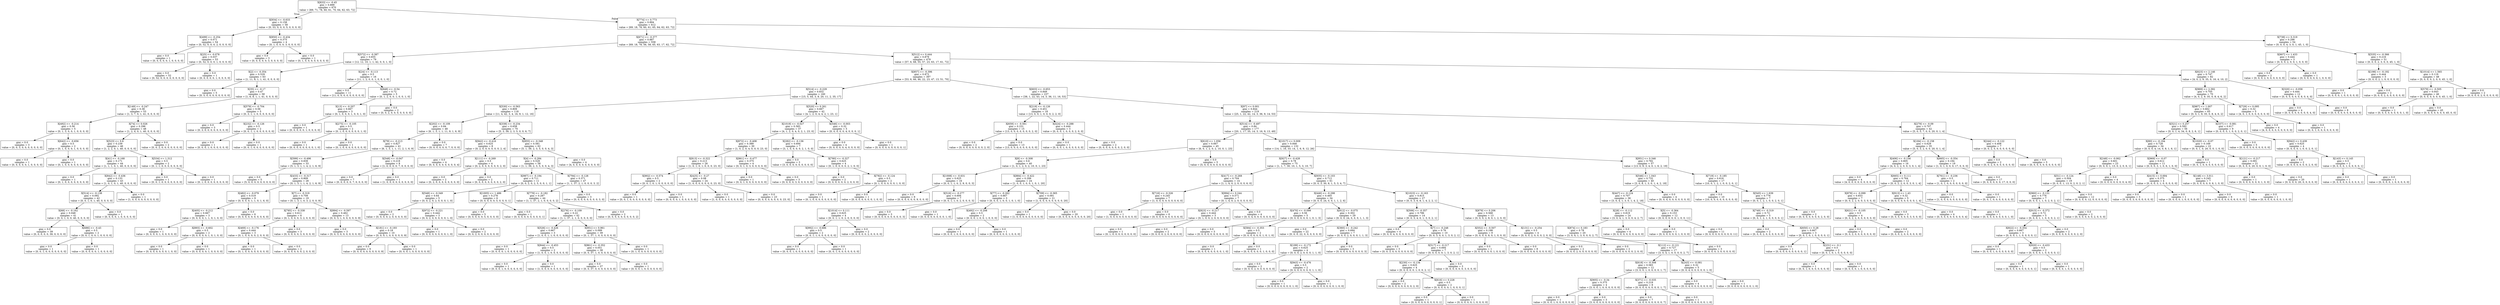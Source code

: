 digraph Tree {
node [shape=box] ;
0 [label="X[833] <= -0.45\ngini = 0.899\nsamples = 670\nvalue = [69, 71, 78, 60, 61, 70, 64, 62, 63, 72]"] ;
1 [label="X[934] <= -0.633\ngini = 0.158\nsamples = 58\nvalue = [0, 53, 0, 0, 0, 5, 0, 0, 0, 0]"] ;
0 -> 1 [labeldistance=2.5, labelangle=45, headlabel="True"] ;
2 [label="X[499] <= -0.254\ngini = 0.071\nsamples = 54\nvalue = [0, 52, 0, 0, 0, 2, 0, 0, 0, 0]"] ;
1 -> 2 ;
3 [label="gini = 0.0\nsamples = 1\nvalue = [0, 0, 0, 0, 0, 1, 0, 0, 0, 0]"] ;
2 -> 3 ;
4 [label="X[25] <= -0.078\ngini = 0.037\nsamples = 53\nvalue = [0, 52, 0, 0, 0, 1, 0, 0, 0, 0]"] ;
2 -> 4 ;
5 [label="gini = 0.0\nsamples = 52\nvalue = [0, 52, 0, 0, 0, 0, 0, 0, 0, 0]"] ;
4 -> 5 ;
6 [label="gini = 0.0\nsamples = 1\nvalue = [0, 0, 0, 0, 0, 1, 0, 0, 0, 0]"] ;
4 -> 6 ;
7 [label="X[850] <= -0.434\ngini = 0.375\nsamples = 4\nvalue = [0, 1, 0, 0, 0, 3, 0, 0, 0, 0]"] ;
1 -> 7 ;
8 [label="gini = 0.0\nsamples = 3\nvalue = [0, 0, 0, 0, 0, 3, 0, 0, 0, 0]"] ;
7 -> 8 ;
9 [label="gini = 0.0\nsamples = 1\nvalue = [0, 1, 0, 0, 0, 0, 0, 0, 0, 0]"] ;
7 -> 9 ;
10 [label="X[774] <= 0.773\ngini = 0.894\nsamples = 612\nvalue = [69, 18, 78, 60, 61, 65, 64, 62, 63, 72]"] ;
0 -> 10 [labeldistance=2.5, labelangle=-45, headlabel="False"] ;
11 [label="X[671] <= -0.377\ngini = 0.887\nsamples = 558\nvalue = [69, 18, 78, 56, 58, 65, 63, 17, 62, 72]"] ;
10 -> 11 ;
12 [label="X[572] <= -0.387\ngini = 0.655\nsamples = 79\nvalue = [12, 12, 10, 1, 1, 42, 0, 0, 1, 0]"] ;
11 -> 12 ;
13 [label="X[2] <= -0.354\ngini = 0.529\nsamples = 63\nvalue = [1, 11, 8, 1, 1, 41, 0, 0, 0, 0]"] ;
12 -> 13 ;
14 [label="gini = 0.0\nsamples = 5\nvalue = [0, 5, 0, 0, 0, 0, 0, 0, 0, 0]"] ;
13 -> 14 ;
15 [label="X[35] <= -0.17\ngini = 0.47\nsamples = 58\nvalue = [1, 6, 8, 1, 1, 41, 0, 0, 0, 0]"] ;
13 -> 15 ;
16 [label="X[149] <= -0.247\ngini = 0.38\nsamples = 53\nvalue = [1, 3, 7, 0, 1, 41, 0, 0, 0, 0]"] ;
15 -> 16 ;
17 [label="X[492] <= -0.214\ngini = 0.56\nsamples = 5\nvalue = [0, 1, 3, 0, 0, 1, 0, 0, 0, 0]"] ;
16 -> 17 ;
18 [label="gini = 0.0\nsamples = 3\nvalue = [0, 0, 3, 0, 0, 0, 0, 0, 0, 0]"] ;
17 -> 18 ;
19 [label="X[642] <= -0.656\ngini = 0.5\nsamples = 2\nvalue = [0, 1, 0, 0, 0, 1, 0, 0, 0, 0]"] ;
17 -> 19 ;
20 [label="gini = 0.0\nsamples = 1\nvalue = [0, 0, 0, 0, 0, 1, 0, 0, 0, 0]"] ;
19 -> 20 ;
21 [label="gini = 0.0\nsamples = 1\nvalue = [0, 1, 0, 0, 0, 0, 0, 0, 0, 0]"] ;
19 -> 21 ;
22 [label="X[74] <= 0.026\ngini = 0.296\nsamples = 48\nvalue = [1, 2, 4, 0, 1, 40, 0, 0, 0, 0]"] ;
16 -> 22 ;
23 [label="X[523] <= 0.8\ngini = 0.239\nsamples = 46\nvalue = [1, 2, 2, 0, 1, 40, 0, 0, 0, 0]"] ;
22 -> 23 ;
24 [label="X[41] <= -0.168\ngini = 0.171\nsamples = 44\nvalue = [1, 1, 1, 0, 1, 40, 0, 0, 0, 0]"] ;
23 -> 24 ;
25 [label="gini = 0.0\nsamples = 1\nvalue = [0, 1, 0, 0, 0, 0, 0, 0, 0, 0]"] ;
24 -> 25 ;
26 [label="X[842] <= -0.436\ngini = 0.133\nsamples = 43\nvalue = [1, 0, 1, 0, 1, 40, 0, 0, 0, 0]"] ;
24 -> 26 ;
27 [label="X[514] <= -0.138\ngini = 0.092\nsamples = 42\nvalue = [0, 0, 1, 0, 1, 40, 0, 0, 0, 0]"] ;
26 -> 27 ;
28 [label="X[68] <= -0.162\ngini = 0.048\nsamples = 41\nvalue = [0, 0, 1, 0, 0, 40, 0, 0, 0, 0]"] ;
27 -> 28 ;
29 [label="gini = 0.0\nsamples = 39\nvalue = [0, 0, 0, 0, 0, 39, 0, 0, 0, 0]"] ;
28 -> 29 ;
30 [label="X[686] <= -0.43\ngini = 0.5\nsamples = 2\nvalue = [0, 0, 1, 0, 0, 1, 0, 0, 0, 0]"] ;
28 -> 30 ;
31 [label="gini = 0.0\nsamples = 1\nvalue = [0, 0, 1, 0, 0, 0, 0, 0, 0, 0]"] ;
30 -> 31 ;
32 [label="gini = 0.0\nsamples = 1\nvalue = [0, 0, 0, 0, 0, 1, 0, 0, 0, 0]"] ;
30 -> 32 ;
33 [label="gini = 0.0\nsamples = 1\nvalue = [0, 0, 0, 0, 1, 0, 0, 0, 0, 0]"] ;
27 -> 33 ;
34 [label="gini = 0.0\nsamples = 1\nvalue = [1, 0, 0, 0, 0, 0, 0, 0, 0, 0]"] ;
26 -> 34 ;
35 [label="X[534] <= 1.312\ngini = 0.5\nsamples = 2\nvalue = [0, 1, 1, 0, 0, 0, 0, 0, 0, 0]"] ;
23 -> 35 ;
36 [label="gini = 0.0\nsamples = 1\nvalue = [0, 0, 1, 0, 0, 0, 0, 0, 0, 0]"] ;
35 -> 36 ;
37 [label="gini = 0.0\nsamples = 1\nvalue = [0, 1, 0, 0, 0, 0, 0, 0, 0, 0]"] ;
35 -> 37 ;
38 [label="gini = 0.0\nsamples = 2\nvalue = [0, 0, 2, 0, 0, 0, 0, 0, 0, 0]"] ;
22 -> 38 ;
39 [label="X[579] <= -0.704\ngini = 0.56\nsamples = 5\nvalue = [0, 3, 1, 1, 0, 0, 0, 0, 0, 0]"] ;
15 -> 39 ;
40 [label="gini = 0.0\nsamples = 3\nvalue = [0, 3, 0, 0, 0, 0, 0, 0, 0, 0]"] ;
39 -> 40 ;
41 [label="X[232] <= -0.126\ngini = 0.5\nsamples = 2\nvalue = [0, 0, 1, 1, 0, 0, 0, 0, 0, 0]"] ;
39 -> 41 ;
42 [label="gini = 0.0\nsamples = 1\nvalue = [0, 0, 0, 1, 0, 0, 0, 0, 0, 0]"] ;
41 -> 42 ;
43 [label="gini = 0.0\nsamples = 1\nvalue = [0, 0, 1, 0, 0, 0, 0, 0, 0, 0]"] ;
41 -> 43 ;
44 [label="X[24] <= -0.113\ngini = 0.5\nsamples = 16\nvalue = [11, 1, 2, 0, 0, 1, 0, 0, 1, 0]"] ;
12 -> 44 ;
45 [label="gini = 0.0\nsamples = 11\nvalue = [11, 0, 0, 0, 0, 0, 0, 0, 0, 0]"] ;
44 -> 45 ;
46 [label="X[848] <= -0.54\ngini = 0.72\nsamples = 5\nvalue = [0, 1, 2, 0, 0, 1, 0, 0, 1, 0]"] ;
44 -> 46 ;
47 [label="X[13] <= -0.207\ngini = 0.667\nsamples = 3\nvalue = [0, 1, 0, 0, 0, 1, 0, 0, 1, 0]"] ;
46 -> 47 ;
48 [label="gini = 0.0\nsamples = 1\nvalue = [0, 0, 0, 0, 0, 1, 0, 0, 0, 0]"] ;
47 -> 48 ;
49 [label="X[275] <= -0.105\ngini = 0.5\nsamples = 2\nvalue = [0, 1, 0, 0, 0, 0, 0, 0, 1, 0]"] ;
47 -> 49 ;
50 [label="gini = 0.0\nsamples = 1\nvalue = [0, 0, 0, 0, 0, 0, 0, 0, 1, 0]"] ;
49 -> 50 ;
51 [label="gini = 0.0\nsamples = 1\nvalue = [0, 1, 0, 0, 0, 0, 0, 0, 0, 0]"] ;
49 -> 51 ;
52 [label="gini = 0.0\nsamples = 2\nvalue = [0, 0, 2, 0, 0, 0, 0, 0, 0, 0]"] ;
46 -> 52 ;
53 [label="X[512] <= 0.444\ngini = 0.879\nsamples = 479\nvalue = [57, 6, 68, 55, 57, 23, 63, 17, 61, 72]"] ;
11 -> 53 ;
54 [label="X[857] <= -0.396\ngini = 0.872\nsamples = 397\nvalue = [53, 6, 66, 46, 22, 23, 47, 13, 51, 70]"] ;
53 -> 54 ;
55 [label="X[514] <= -0.229\ngini = 0.832\nsamples = 160\nvalue = [15, 5, 44, 3, 8, 20, 11, 2, 35, 17]"] ;
54 -> 55 ;
56 [label="X[530] <= -0.563\ngini = 0.809\nsamples = 118\nvalue = [11, 4, 42, 3, 4, 16, 9, 1, 12, 16]"] ;
55 -> 56 ;
57 [label="X[202] <= -0.109\ngini = 0.84\nsamples = 48\nvalue = [6, 1, 3, 1, 1, 11, 9, 1, 6, 9]"] ;
56 -> 57 ;
58 [label="X[79] <= -0.213\ngini = 0.827\nsamples = 41\nvalue = [6, 1, 3, 1, 1, 11, 2, 1, 6, 9]"] ;
57 -> 58 ;
59 [label="X[599] <= -0.496\ngini = 0.839\nsamples = 33\nvalue = [5, 1, 3, 1, 1, 4, 2, 1, 6, 9]"] ;
58 -> 59 ;
60 [label="gini = 0.0\nsamples = 5\nvalue = [5, 0, 0, 0, 0, 0, 0, 0, 0, 0]"] ;
59 -> 60 ;
61 [label="X[433] <= -0.317\ngini = 0.809\nsamples = 28\nvalue = [0, 1, 3, 1, 1, 4, 2, 1, 6, 9]"] ;
59 -> 61 ;
62 [label="X[482] <= -0.079\ngini = 0.519\nsamples = 9\nvalue = [0, 0, 0, 0, 1, 1, 0, 1, 6, 0]"] ;
61 -> 62 ;
63 [label="X[405] <= -0.212\ngini = 0.667\nsamples = 3\nvalue = [0, 0, 0, 0, 1, 1, 0, 1, 0, 0]"] ;
62 -> 63 ;
64 [label="gini = 0.0\nsamples = 1\nvalue = [0, 0, 0, 0, 1, 0, 0, 0, 0, 0]"] ;
63 -> 64 ;
65 [label="X[893] <= -0.602\ngini = 0.5\nsamples = 2\nvalue = [0, 0, 0, 0, 0, 1, 0, 1, 0, 0]"] ;
63 -> 65 ;
66 [label="gini = 0.0\nsamples = 1\nvalue = [0, 0, 0, 0, 0, 0, 0, 1, 0, 0]"] ;
65 -> 66 ;
67 [label="gini = 0.0\nsamples = 1\nvalue = [0, 0, 0, 0, 0, 1, 0, 0, 0, 0]"] ;
65 -> 67 ;
68 [label="gini = 0.0\nsamples = 6\nvalue = [0, 0, 0, 0, 0, 0, 0, 0, 6, 0]"] ;
62 -> 68 ;
69 [label="X[7] <= -0.319\ngini = 0.709\nsamples = 19\nvalue = [0, 1, 3, 1, 0, 3, 2, 0, 0, 9]"] ;
61 -> 69 ;
70 [label="X[785] <= -0.338\ngini = 0.611\nsamples = 6\nvalue = [0, 1, 0, 0, 0, 3, 2, 0, 0, 0]"] ;
69 -> 70 ;
71 [label="X[469] <= -0.176\ngini = 0.444\nsamples = 3\nvalue = [0, 1, 0, 0, 0, 0, 2, 0, 0, 0]"] ;
70 -> 71 ;
72 [label="gini = 0.0\nsamples = 1\nvalue = [0, 1, 0, 0, 0, 0, 0, 0, 0, 0]"] ;
71 -> 72 ;
73 [label="gini = 0.0\nsamples = 2\nvalue = [0, 0, 0, 0, 0, 0, 2, 0, 0, 0]"] ;
71 -> 73 ;
74 [label="gini = 0.0\nsamples = 3\nvalue = [0, 0, 0, 0, 0, 3, 0, 0, 0, 0]"] ;
70 -> 74 ;
75 [label="X[894] <= -0.597\ngini = 0.462\nsamples = 13\nvalue = [0, 0, 3, 1, 0, 0, 0, 0, 0, 9]"] ;
69 -> 75 ;
76 [label="gini = 0.0\nsamples = 3\nvalue = [0, 0, 3, 0, 0, 0, 0, 0, 0, 0]"] ;
75 -> 76 ;
77 [label="X[181] <= -0.193\ngini = 0.18\nsamples = 10\nvalue = [0, 0, 0, 1, 0, 0, 0, 0, 0, 9]"] ;
75 -> 77 ;
78 [label="gini = 0.0\nsamples = 9\nvalue = [0, 0, 0, 0, 0, 0, 0, 0, 0, 9]"] ;
77 -> 78 ;
79 [label="gini = 0.0\nsamples = 1\nvalue = [0, 0, 0, 1, 0, 0, 0, 0, 0, 0]"] ;
77 -> 79 ;
80 [label="X[548] <= -0.047\ngini = 0.219\nsamples = 8\nvalue = [1, 0, 0, 0, 0, 7, 0, 0, 0, 0]"] ;
58 -> 80 ;
81 [label="gini = 0.0\nsamples = 7\nvalue = [0, 0, 0, 0, 0, 7, 0, 0, 0, 0]"] ;
80 -> 81 ;
82 [label="gini = 0.0\nsamples = 1\nvalue = [1, 0, 0, 0, 0, 0, 0, 0, 0, 0]"] ;
80 -> 82 ;
83 [label="gini = 0.0\nsamples = 7\nvalue = [0, 0, 0, 0, 0, 0, 7, 0, 0, 0]"] ;
57 -> 83 ;
84 [label="X[338] <= -0.234\ngini = 0.658\nsamples = 70\nvalue = [5, 3, 39, 2, 3, 5, 0, 0, 6, 7]"] ;
56 -> 84 ;
85 [label="X[942] <= -0.416\ngini = 0.625\nsamples = 8\nvalue = [0, 2, 0, 0, 0, 0, 0, 0, 2, 4]"] ;
84 -> 85 ;
86 [label="gini = 0.0\nsamples = 4\nvalue = [0, 0, 0, 0, 0, 0, 0, 0, 0, 4]"] ;
85 -> 86 ;
87 [label="X[111] <= -0.269\ngini = 0.5\nsamples = 4\nvalue = [0, 2, 0, 0, 0, 0, 0, 0, 2, 0]"] ;
85 -> 87 ;
88 [label="gini = 0.0\nsamples = 2\nvalue = [0, 2, 0, 0, 0, 0, 0, 0, 0, 0]"] ;
87 -> 88 ;
89 [label="gini = 0.0\nsamples = 2\nvalue = [0, 0, 0, 0, 0, 0, 0, 0, 2, 0]"] ;
87 -> 89 ;
90 [label="X[855] <= -0.348\ngini = 0.581\nsamples = 62\nvalue = [5, 1, 39, 2, 3, 5, 0, 0, 4, 3]"] ;
84 -> 90 ;
91 [label="X[4] <= -0.284\ngini = 0.529\nsamples = 58\nvalue = [1, 1, 39, 2, 3, 5, 0, 0, 4, 3]"] ;
90 -> 91 ;
92 [label="X[987] <= -0.194\ngini = 0.711\nsamples = 11\nvalue = [0, 0, 2, 0, 2, 5, 0, 0, 1, 1]"] ;
91 -> 92 ;
93 [label="X[548] <= -0.349\ngini = 0.64\nsamples = 5\nvalue = [0, 0, 2, 0, 2, 0, 0, 0, 1, 0]"] ;
92 -> 93 ;
94 [label="gini = 0.0\nsamples = 2\nvalue = [0, 0, 0, 0, 2, 0, 0, 0, 0, 0]"] ;
93 -> 94 ;
95 [label="X[972] <= -0.221\ngini = 0.444\nsamples = 3\nvalue = [0, 0, 2, 0, 0, 0, 0, 0, 1, 0]"] ;
93 -> 95 ;
96 [label="gini = 0.0\nsamples = 1\nvalue = [0, 0, 0, 0, 0, 0, 0, 0, 1, 0]"] ;
95 -> 96 ;
97 [label="gini = 0.0\nsamples = 2\nvalue = [0, 0, 2, 0, 0, 0, 0, 0, 0, 0]"] ;
95 -> 97 ;
98 [label="X[1005] <= 1.486\ngini = 0.278\nsamples = 6\nvalue = [0, 0, 0, 0, 0, 5, 0, 0, 0, 1]"] ;
92 -> 98 ;
99 [label="gini = 0.0\nsamples = 5\nvalue = [0, 0, 0, 0, 0, 5, 0, 0, 0, 0]"] ;
98 -> 99 ;
100 [label="gini = 0.0\nsamples = 1\nvalue = [0, 0, 0, 0, 0, 0, 0, 0, 0, 1]"] ;
98 -> 100 ;
101 [label="X[794] <= -0.128\ngini = 0.371\nsamples = 47\nvalue = [1, 1, 37, 2, 1, 0, 0, 0, 3, 2]"] ;
91 -> 101 ;
102 [label="X[779] <= -0.182\ngini = 0.287\nsamples = 44\nvalue = [1, 1, 37, 2, 1, 0, 0, 0, 0, 2]"] ;
101 -> 102 ;
103 [label="X[276] <= -0.109\ngini = 0.22\nsamples = 42\nvalue = [1, 1, 37, 2, 1, 0, 0, 0, 0, 0]"] ;
102 -> 103 ;
104 [label="X[526] <= -0.426\ngini = 0.667\nsamples = 3\nvalue = [1, 0, 0, 1, 1, 0, 0, 0, 0, 0]"] ;
103 -> 104 ;
105 [label="gini = 0.0\nsamples = 1\nvalue = [0, 0, 0, 0, 1, 0, 0, 0, 0, 0]"] ;
104 -> 105 ;
106 [label="X[844] <= -0.453\ngini = 0.5\nsamples = 2\nvalue = [1, 0, 0, 1, 0, 0, 0, 0, 0, 0]"] ;
104 -> 106 ;
107 [label="gini = 0.0\nsamples = 1\nvalue = [0, 0, 0, 1, 0, 0, 0, 0, 0, 0]"] ;
106 -> 107 ;
108 [label="gini = 0.0\nsamples = 1\nvalue = [1, 0, 0, 0, 0, 0, 0, 0, 0, 0]"] ;
106 -> 108 ;
109 [label="X[951] <= 0.961\ngini = 0.099\nsamples = 39\nvalue = [0, 1, 37, 1, 0, 0, 0, 0, 0, 0]"] ;
103 -> 109 ;
110 [label="X[861] <= -0.352\ngini = 0.051\nsamples = 38\nvalue = [0, 0, 37, 1, 0, 0, 0, 0, 0, 0]"] ;
109 -> 110 ;
111 [label="gini = 0.0\nsamples = 37\nvalue = [0, 0, 37, 0, 0, 0, 0, 0, 0, 0]"] ;
110 -> 111 ;
112 [label="gini = 0.0\nsamples = 1\nvalue = [0, 0, 0, 1, 0, 0, 0, 0, 0, 0]"] ;
110 -> 112 ;
113 [label="gini = 0.0\nsamples = 1\nvalue = [0, 1, 0, 0, 0, 0, 0, 0, 0, 0]"] ;
109 -> 113 ;
114 [label="gini = 0.0\nsamples = 2\nvalue = [0, 0, 0, 0, 0, 0, 0, 0, 0, 2]"] ;
102 -> 114 ;
115 [label="gini = 0.0\nsamples = 3\nvalue = [0, 0, 0, 0, 0, 0, 0, 0, 3, 0]"] ;
101 -> 115 ;
116 [label="gini = 0.0\nsamples = 4\nvalue = [4, 0, 0, 0, 0, 0, 0, 0, 0, 0]"] ;
90 -> 116 ;
117 [label="X[520] <= 0.261\ngini = 0.667\nsamples = 42\nvalue = [4, 1, 2, 0, 4, 4, 2, 1, 23, 1]"] ;
55 -> 117 ;
118 [label="X[1019] <= -0.027\ngini = 0.583\nsamples = 37\nvalue = [4, 1, 2, 0, 4, 0, 2, 1, 23, 0]"] ;
117 -> 118 ;
119 [label="X[872] <= -0.408\ngini = 0.389\nsamples = 30\nvalue = [1, 0, 2, 0, 4, 0, 0, 0, 23, 0]"] ;
118 -> 119 ;
120 [label="X[813] <= -0.322\ngini = 0.213\nsamples = 26\nvalue = [1, 0, 1, 0, 1, 0, 0, 0, 23, 0]"] ;
119 -> 120 ;
121 [label="X[902] <= -0.574\ngini = 0.5\nsamples = 2\nvalue = [0, 0, 1, 0, 1, 0, 0, 0, 0, 0]"] ;
120 -> 121 ;
122 [label="gini = 0.0\nsamples = 1\nvalue = [0, 0, 1, 0, 0, 0, 0, 0, 0, 0]"] ;
121 -> 122 ;
123 [label="gini = 0.0\nsamples = 1\nvalue = [0, 0, 0, 0, 1, 0, 0, 0, 0, 0]"] ;
121 -> 123 ;
124 [label="X[425] <= -0.27\ngini = 0.08\nsamples = 24\nvalue = [1, 0, 0, 0, 0, 0, 0, 0, 23, 0]"] ;
120 -> 124 ;
125 [label="gini = 0.0\nsamples = 1\nvalue = [1, 0, 0, 0, 0, 0, 0, 0, 0, 0]"] ;
124 -> 125 ;
126 [label="gini = 0.0\nsamples = 23\nvalue = [0, 0, 0, 0, 0, 0, 0, 0, 23, 0]"] ;
124 -> 126 ;
127 [label="X[861] <= -0.477\ngini = 0.375\nsamples = 4\nvalue = [0, 0, 1, 0, 3, 0, 0, 0, 0, 0]"] ;
119 -> 127 ;
128 [label="gini = 0.0\nsamples = 1\nvalue = [0, 0, 1, 0, 0, 0, 0, 0, 0, 0]"] ;
127 -> 128 ;
129 [label="gini = 0.0\nsamples = 3\nvalue = [0, 0, 0, 0, 3, 0, 0, 0, 0, 0]"] ;
127 -> 129 ;
130 [label="X[282] <= -0.136\ngini = 0.694\nsamples = 7\nvalue = [3, 1, 0, 0, 0, 0, 2, 1, 0, 0]"] ;
118 -> 130 ;
131 [label="gini = 0.0\nsamples = 3\nvalue = [3, 0, 0, 0, 0, 0, 0, 0, 0, 0]"] ;
130 -> 131 ;
132 [label="X[780] <= -0.327\ngini = 0.625\nsamples = 4\nvalue = [0, 1, 0, 0, 0, 0, 2, 1, 0, 0]"] ;
130 -> 132 ;
133 [label="gini = 0.0\nsamples = 2\nvalue = [0, 0, 0, 0, 0, 0, 2, 0, 0, 0]"] ;
132 -> 133 ;
134 [label="X[782] <= -0.124\ngini = 0.5\nsamples = 2\nvalue = [0, 1, 0, 0, 0, 0, 0, 1, 0, 0]"] ;
132 -> 134 ;
135 [label="gini = 0.0\nsamples = 1\nvalue = [0, 1, 0, 0, 0, 0, 0, 0, 0, 0]"] ;
134 -> 135 ;
136 [label="gini = 0.0\nsamples = 1\nvalue = [0, 0, 0, 0, 0, 0, 0, 1, 0, 0]"] ;
134 -> 136 ;
137 [label="X[546] <= -0.003\ngini = 0.32\nsamples = 5\nvalue = [0, 0, 0, 0, 0, 4, 0, 0, 0, 1]"] ;
117 -> 137 ;
138 [label="gini = 0.0\nsamples = 4\nvalue = [0, 0, 0, 0, 0, 4, 0, 0, 0, 0]"] ;
137 -> 138 ;
139 [label="gini = 0.0\nsamples = 1\nvalue = [0, 0, 0, 0, 0, 0, 0, 0, 0, 1]"] ;
137 -> 139 ;
140 [label="X[603] <= -0.653\ngini = 0.849\nsamples = 237\nvalue = [38, 1, 22, 43, 14, 3, 36, 11, 16, 53]"] ;
54 -> 140 ;
141 [label="X[219] <= -0.126\ngini = 0.451\nsamples = 18\nvalue = [13, 0, 0, 1, 0, 0, 0, 2, 2, 0]"] ;
140 -> 141 ;
142 [label="X[659] <= -0.561\ngini = 0.231\nsamples = 15\nvalue = [13, 0, 0, 0, 0, 0, 0, 0, 2, 0]"] ;
141 -> 142 ;
143 [label="gini = 0.0\nsamples = 2\nvalue = [0, 0, 0, 0, 0, 0, 0, 0, 2, 0]"] ;
142 -> 143 ;
144 [label="gini = 0.0\nsamples = 13\nvalue = [13, 0, 0, 0, 0, 0, 0, 0, 0, 0]"] ;
142 -> 144 ;
145 [label="X[424] <= -0.288\ngini = 0.444\nsamples = 3\nvalue = [0, 0, 0, 1, 0, 0, 0, 2, 0, 0]"] ;
141 -> 145 ;
146 [label="gini = 0.0\nsamples = 1\nvalue = [0, 0, 0, 1, 0, 0, 0, 0, 0, 0]"] ;
145 -> 146 ;
147 [label="gini = 0.0\nsamples = 2\nvalue = [0, 0, 0, 0, 0, 0, 0, 2, 0, 0]"] ;
145 -> 147 ;
148 [label="X[97] <= 0.001\ngini = 0.844\nsamples = 219\nvalue = [25, 1, 22, 42, 14, 3, 36, 9, 14, 53]"] ;
140 -> 148 ;
149 [label="X[514] <= -0.497\ngini = 0.84\nsamples = 177\nvalue = [20, 1, 17, 35, 14, 3, 16, 9, 13, 49]"] ;
148 -> 149 ;
150 [label="X[610] <= 1.056\ngini = 0.667\nsamples = 45\nvalue = [6, 0, 1, 2, 0, 2, 10, 0, 1, 23]"] ;
149 -> 150 ;
151 [label="X[8] <= -0.308\ngini = 0.6\nsamples = 40\nvalue = [1, 0, 1, 2, 0, 2, 10, 0, 1, 23]"] ;
150 -> 151 ;
152 [label="X[1008] <= -0.631\ngini = 0.625\nsamples = 16\nvalue = [0, 0, 1, 1, 0, 2, 9, 0, 0, 3]"] ;
151 -> 152 ;
153 [label="gini = 0.0\nsamples = 9\nvalue = [0, 0, 0, 0, 0, 0, 9, 0, 0, 0]"] ;
152 -> 153 ;
154 [label="X[516] <= -0.277\ngini = 0.694\nsamples = 7\nvalue = [0, 0, 1, 1, 0, 2, 0, 0, 0, 3]"] ;
152 -> 154 ;
155 [label="X[1014] <= 0.111\ngini = 0.625\nsamples = 4\nvalue = [0, 0, 1, 1, 0, 2, 0, 0, 0, 0]"] ;
154 -> 155 ;
156 [label="X[992] <= -0.686\ngini = 0.5\nsamples = 2\nvalue = [0, 0, 1, 1, 0, 0, 0, 0, 0, 0]"] ;
155 -> 156 ;
157 [label="gini = 0.0\nsamples = 1\nvalue = [0, 0, 0, 1, 0, 0, 0, 0, 0, 0]"] ;
156 -> 157 ;
158 [label="gini = 0.0\nsamples = 1\nvalue = [0, 0, 1, 0, 0, 0, 0, 0, 0, 0]"] ;
156 -> 158 ;
159 [label="gini = 0.0\nsamples = 2\nvalue = [0, 0, 0, 0, 0, 2, 0, 0, 0, 0]"] ;
155 -> 159 ;
160 [label="gini = 0.0\nsamples = 3\nvalue = [0, 0, 0, 0, 0, 0, 0, 0, 0, 3]"] ;
154 -> 160 ;
161 [label="X[884] <= -0.422\ngini = 0.299\nsamples = 24\nvalue = [1, 0, 0, 1, 0, 0, 1, 0, 1, 20]"] ;
151 -> 161 ;
162 [label="X[77] <= -0.262\ngini = 0.667\nsamples = 3\nvalue = [0, 0, 0, 1, 0, 0, 1, 0, 1, 0]"] ;
161 -> 162 ;
163 [label="gini = 0.0\nsamples = 1\nvalue = [0, 0, 0, 0, 0, 0, 0, 0, 1, 0]"] ;
162 -> 163 ;
164 [label="X[492] <= -0.208\ngini = 0.5\nsamples = 2\nvalue = [0, 0, 0, 1, 0, 0, 1, 0, 0, 0]"] ;
162 -> 164 ;
165 [label="gini = 0.0\nsamples = 1\nvalue = [0, 0, 0, 1, 0, 0, 0, 0, 0, 0]"] ;
164 -> 165 ;
166 [label="gini = 0.0\nsamples = 1\nvalue = [0, 0, 0, 0, 0, 0, 1, 0, 0, 0]"] ;
164 -> 166 ;
167 [label="X[709] <= -0.365\ngini = 0.091\nsamples = 21\nvalue = [1, 0, 0, 0, 0, 0, 0, 0, 0, 20]"] ;
161 -> 167 ;
168 [label="gini = 0.0\nsamples = 1\nvalue = [1, 0, 0, 0, 0, 0, 0, 0, 0, 0]"] ;
167 -> 168 ;
169 [label="gini = 0.0\nsamples = 20\nvalue = [0, 0, 0, 0, 0, 0, 0, 0, 0, 20]"] ;
167 -> 169 ;
170 [label="gini = 0.0\nsamples = 5\nvalue = [5, 0, 0, 0, 0, 0, 0, 0, 0, 0]"] ;
150 -> 170 ;
171 [label="X[1017] <= 0.009\ngini = 0.846\nsamples = 132\nvalue = [14, 1, 16, 33, 14, 1, 6, 9, 12, 26]"] ;
149 -> 171 ;
172 [label="X[927] <= -0.428\ngini = 0.78\nsamples = 75\nvalue = [1, 1, 7, 30, 10, 1, 5, 3, 10, 7]"] ;
171 -> 172 ;
173 [label="X[417] <= -0.269\ngini = 0.704\nsamples = 14\nvalue = [1, 1, 4, 0, 2, 0, 0, 0, 6, 0]"] ;
172 -> 173 ;
174 [label="X[716] <= -0.326\ngini = 0.245\nsamples = 7\nvalue = [1, 0, 0, 0, 0, 0, 0, 0, 6, 0]"] ;
173 -> 174 ;
175 [label="gini = 0.0\nsamples = 1\nvalue = [1, 0, 0, 0, 0, 0, 0, 0, 0, 0]"] ;
174 -> 175 ;
176 [label="gini = 0.0\nsamples = 6\nvalue = [0, 0, 0, 0, 0, 0, 0, 0, 6, 0]"] ;
174 -> 176 ;
177 [label="X[994] <= 0.244\ngini = 0.571\nsamples = 7\nvalue = [0, 1, 4, 0, 2, 0, 0, 0, 0, 0]"] ;
173 -> 177 ;
178 [label="X[823] <= -0.217\ngini = 0.444\nsamples = 3\nvalue = [0, 1, 0, 0, 2, 0, 0, 0, 0, 0]"] ;
177 -> 178 ;
179 [label="gini = 0.0\nsamples = 1\nvalue = [0, 1, 0, 0, 0, 0, 0, 0, 0, 0]"] ;
178 -> 179 ;
180 [label="gini = 0.0\nsamples = 2\nvalue = [0, 0, 0, 0, 2, 0, 0, 0, 0, 0]"] ;
178 -> 180 ;
181 [label="gini = 0.0\nsamples = 4\nvalue = [0, 0, 4, 0, 0, 0, 0, 0, 0, 0]"] ;
177 -> 181 ;
182 [label="X[935] <= -0.103\ngini = 0.712\nsamples = 61\nvalue = [0, 0, 3, 30, 8, 1, 5, 3, 4, 7]"] ;
172 -> 182 ;
183 [label="X[446] <= -0.298\ngini = 0.465\nsamples = 34\nvalue = [0, 0, 0, 24, 0, 0, 1, 1, 2, 6]"] ;
182 -> 183 ;
184 [label="X[470] <= -0.099\ngini = 0.56\nsamples = 5\nvalue = [0, 0, 0, 0, 0, 0, 1, 0, 1, 3]"] ;
183 -> 184 ;
185 [label="gini = 0.0\nsamples = 3\nvalue = [0, 0, 0, 0, 0, 0, 0, 0, 0, 3]"] ;
184 -> 185 ;
186 [label="X[584] <= -0.353\ngini = 0.5\nsamples = 2\nvalue = [0, 0, 0, 0, 0, 0, 1, 0, 1, 0]"] ;
184 -> 186 ;
187 [label="gini = 0.0\nsamples = 1\nvalue = [0, 0, 0, 0, 0, 0, 0, 0, 1, 0]"] ;
186 -> 187 ;
188 [label="gini = 0.0\nsamples = 1\nvalue = [0, 0, 0, 0, 0, 0, 1, 0, 0, 0]"] ;
186 -> 188 ;
189 [label="X[912] <= -0.075\ngini = 0.302\nsamples = 29\nvalue = [0, 0, 0, 24, 0, 0, 0, 1, 1, 3]"] ;
183 -> 189 ;
190 [label="gini = 0.0\nsamples = 22\nvalue = [0, 0, 0, 22, 0, 0, 0, 0, 0, 0]"] ;
189 -> 190 ;
191 [label="X[360] <= -0.242\ngini = 0.694\nsamples = 7\nvalue = [0, 0, 0, 2, 0, 0, 0, 1, 1, 3]"] ;
189 -> 191 ;
192 [label="X[199] <= -0.172\ngini = 0.625\nsamples = 4\nvalue = [0, 0, 0, 2, 0, 0, 0, 1, 1, 0]"] ;
191 -> 192 ;
193 [label="gini = 0.0\nsamples = 2\nvalue = [0, 0, 0, 2, 0, 0, 0, 0, 0, 0]"] ;
192 -> 193 ;
194 [label="X[943] <= -0.476\ngini = 0.5\nsamples = 2\nvalue = [0, 0, 0, 0, 0, 0, 0, 1, 1, 0]"] ;
192 -> 194 ;
195 [label="gini = 0.0\nsamples = 1\nvalue = [0, 0, 0, 0, 0, 0, 0, 0, 1, 0]"] ;
194 -> 195 ;
196 [label="gini = 0.0\nsamples = 1\nvalue = [0, 0, 0, 0, 0, 0, 0, 1, 0, 0]"] ;
194 -> 196 ;
197 [label="gini = 0.0\nsamples = 3\nvalue = [0, 0, 0, 0, 0, 0, 0, 0, 0, 3]"] ;
191 -> 197 ;
198 [label="X[1023] <= -0.163\ngini = 0.815\nsamples = 27\nvalue = [0, 0, 3, 6, 8, 1, 4, 2, 2, 1]"] ;
182 -> 198 ;
199 [label="X[506] <= -0.357\ngini = 0.796\nsamples = 14\nvalue = [0, 0, 3, 4, 0, 1, 3, 0, 2, 1]"] ;
198 -> 199 ;
200 [label="gini = 0.0\nsamples = 4\nvalue = [0, 0, 0, 4, 0, 0, 0, 0, 0, 0]"] ;
199 -> 200 ;
201 [label="X[7] <= -0.248\ngini = 0.76\nsamples = 10\nvalue = [0, 0, 3, 0, 0, 1, 3, 0, 2, 1]"] ;
199 -> 201 ;
202 [label="gini = 0.0\nsamples = 3\nvalue = [0, 0, 3, 0, 0, 0, 0, 0, 0, 0]"] ;
201 -> 202 ;
203 [label="X[517] <= -0.217\ngini = 0.694\nsamples = 7\nvalue = [0, 0, 0, 0, 0, 1, 3, 0, 2, 1]"] ;
201 -> 203 ;
204 [label="X[230] <= -0.134\ngini = 0.625\nsamples = 4\nvalue = [0, 0, 0, 0, 0, 1, 0, 0, 2, 1]"] ;
203 -> 204 ;
205 [label="gini = 0.0\nsamples = 2\nvalue = [0, 0, 0, 0, 0, 0, 0, 0, 2, 0]"] ;
204 -> 205 ;
206 [label="X[616] <= 0.228\ngini = 0.5\nsamples = 2\nvalue = [0, 0, 0, 0, 0, 1, 0, 0, 0, 1]"] ;
204 -> 206 ;
207 [label="gini = 0.0\nsamples = 1\nvalue = [0, 0, 0, 0, 0, 0, 0, 0, 0, 1]"] ;
206 -> 207 ;
208 [label="gini = 0.0\nsamples = 1\nvalue = [0, 0, 0, 0, 0, 1, 0, 0, 0, 0]"] ;
206 -> 208 ;
209 [label="gini = 0.0\nsamples = 3\nvalue = [0, 0, 0, 0, 0, 0, 3, 0, 0, 0]"] ;
203 -> 209 ;
210 [label="X[879] <= 0.206\ngini = 0.568\nsamples = 13\nvalue = [0, 0, 0, 2, 8, 0, 1, 2, 0, 0]"] ;
198 -> 210 ;
211 [label="X[552] <= -0.507\ngini = 0.198\nsamples = 9\nvalue = [0, 0, 0, 0, 8, 0, 1, 0, 0, 0]"] ;
210 -> 211 ;
212 [label="gini = 0.0\nsamples = 1\nvalue = [0, 0, 0, 0, 0, 0, 1, 0, 0, 0]"] ;
211 -> 212 ;
213 [label="gini = 0.0\nsamples = 8\nvalue = [0, 0, 0, 0, 8, 0, 0, 0, 0, 0]"] ;
211 -> 213 ;
214 [label="X[131] <= -0.254\ngini = 0.5\nsamples = 4\nvalue = [0, 0, 0, 2, 0, 0, 0, 2, 0, 0]"] ;
210 -> 214 ;
215 [label="gini = 0.0\nsamples = 2\nvalue = [0, 0, 0, 2, 0, 0, 0, 0, 0, 0]"] ;
214 -> 215 ;
216 [label="gini = 0.0\nsamples = 2\nvalue = [0, 0, 0, 0, 0, 0, 0, 2, 0, 0]"] ;
214 -> 216 ;
217 [label="X[951] <= 0.346\ngini = 0.792\nsamples = 57\nvalue = [13, 0, 9, 3, 4, 0, 1, 6, 2, 19]"] ;
171 -> 217 ;
218 [label="X[546] <= 1.043\ngini = 0.732\nsamples = 40\nvalue = [3, 0, 8, 1, 3, 0, 1, 4, 2, 18]"] ;
217 -> 218 ;
219 [label="X[447] <= -0.124\ngini = 0.707\nsamples = 36\nvalue = [3, 0, 4, 1, 3, 0, 1, 4, 2, 18]"] ;
218 -> 219 ;
220 [label="X[28] <= -0.112\ngini = 0.819\nsamples = 24\nvalue = [3, 0, 4, 1, 3, 0, 0, 4, 2, 7]"] ;
219 -> 220 ;
221 [label="X[874] <= 0.183\ngini = 0.78\nsamples = 20\nvalue = [3, 0, 4, 1, 3, 0, 0, 0, 2, 7]"] ;
220 -> 221 ;
222 [label="X[112] <= -0.121\ngini = 0.727\nsamples = 17\nvalue = [3, 0, 4, 1, 0, 0, 0, 0, 2, 7]"] ;
221 -> 222 ;
223 [label="X[618] <= -0.308\ngini = 0.583\nsamples = 12\nvalue = [3, 0, 0, 1, 0, 0, 0, 0, 1, 7]"] ;
222 -> 223 ;
224 [label="X[905] <= -0.34\ngini = 0.375\nsamples = 4\nvalue = [3, 0, 0, 1, 0, 0, 0, 0, 0, 0]"] ;
223 -> 224 ;
225 [label="gini = 0.0\nsamples = 1\nvalue = [0, 0, 0, 1, 0, 0, 0, 0, 0, 0]"] ;
224 -> 225 ;
226 [label="gini = 0.0\nsamples = 3\nvalue = [3, 0, 0, 0, 0, 0, 0, 0, 0, 0]"] ;
224 -> 226 ;
227 [label="X[371] <= -0.035\ngini = 0.219\nsamples = 8\nvalue = [0, 0, 0, 0, 0, 0, 0, 0, 1, 7]"] ;
223 -> 227 ;
228 [label="gini = 0.0\nsamples = 7\nvalue = [0, 0, 0, 0, 0, 0, 0, 0, 0, 7]"] ;
227 -> 228 ;
229 [label="gini = 0.0\nsamples = 1\nvalue = [0, 0, 0, 0, 0, 0, 0, 0, 1, 0]"] ;
227 -> 229 ;
230 [label="X[243] <= -0.081\ngini = 0.32\nsamples = 5\nvalue = [0, 0, 4, 0, 0, 0, 0, 0, 1, 0]"] ;
222 -> 230 ;
231 [label="gini = 0.0\nsamples = 4\nvalue = [0, 0, 4, 0, 0, 0, 0, 0, 0, 0]"] ;
230 -> 231 ;
232 [label="gini = 0.0\nsamples = 1\nvalue = [0, 0, 0, 0, 0, 0, 0, 0, 1, 0]"] ;
230 -> 232 ;
233 [label="gini = 0.0\nsamples = 3\nvalue = [0, 0, 0, 0, 3, 0, 0, 0, 0, 0]"] ;
221 -> 233 ;
234 [label="gini = 0.0\nsamples = 4\nvalue = [0, 0, 0, 0, 0, 0, 0, 4, 0, 0]"] ;
220 -> 234 ;
235 [label="X[5] <= -0.364\ngini = 0.153\nsamples = 12\nvalue = [0, 0, 0, 0, 0, 0, 1, 0, 0, 11]"] ;
219 -> 235 ;
236 [label="gini = 0.0\nsamples = 1\nvalue = [0, 0, 0, 0, 0, 0, 1, 0, 0, 0]"] ;
235 -> 236 ;
237 [label="gini = 0.0\nsamples = 11\nvalue = [0, 0, 0, 0, 0, 0, 0, 0, 0, 11]"] ;
235 -> 237 ;
238 [label="gini = 0.0\nsamples = 4\nvalue = [0, 0, 4, 0, 0, 0, 0, 0, 0, 0]"] ;
218 -> 238 ;
239 [label="X[719] <= -0.185\ngini = 0.616\nsamples = 17\nvalue = [10, 0, 1, 2, 1, 0, 0, 2, 0, 1]"] ;
217 -> 239 ;
240 [label="gini = 0.0\nsamples = 10\nvalue = [10, 0, 0, 0, 0, 0, 0, 0, 0, 0]"] ;
239 -> 240 ;
241 [label="X[545] <= 1.639\ngini = 0.776\nsamples = 7\nvalue = [0, 0, 1, 2, 1, 0, 0, 2, 0, 1]"] ;
239 -> 241 ;
242 [label="X[749] <= -0.319\ngini = 0.72\nsamples = 5\nvalue = [0, 0, 1, 2, 1, 0, 0, 0, 0, 1]"] ;
241 -> 242 ;
243 [label="gini = 0.0\nsamples = 2\nvalue = [0, 0, 0, 2, 0, 0, 0, 0, 0, 0]"] ;
242 -> 243 ;
244 [label="X[650] <= 0.28\ngini = 0.667\nsamples = 3\nvalue = [0, 0, 1, 0, 1, 0, 0, 0, 0, 1]"] ;
242 -> 244 ;
245 [label="gini = 0.0\nsamples = 1\nvalue = [0, 0, 0, 0, 0, 0, 0, 0, 0, 1]"] ;
244 -> 245 ;
246 [label="X[231] <= -0.1\ngini = 0.5\nsamples = 2\nvalue = [0, 0, 1, 0, 1, 0, 0, 0, 0, 0]"] ;
244 -> 246 ;
247 [label="gini = 0.0\nsamples = 1\nvalue = [0, 0, 1, 0, 0, 0, 0, 0, 0, 0]"] ;
246 -> 247 ;
248 [label="gini = 0.0\nsamples = 1\nvalue = [0, 0, 0, 0, 1, 0, 0, 0, 0, 0]"] ;
246 -> 248 ;
249 [label="gini = 0.0\nsamples = 2\nvalue = [0, 0, 0, 0, 0, 0, 0, 2, 0, 0]"] ;
241 -> 249 ;
250 [label="X[279] <= -0.09\ngini = 0.707\nsamples = 42\nvalue = [5, 0, 5, 7, 0, 0, 20, 0, 1, 4]"] ;
148 -> 250 ;
251 [label="X[184] <= -0.158\ngini = 0.629\nsamples = 35\nvalue = [5, 0, 3, 2, 0, 0, 20, 0, 1, 4]"] ;
250 -> 251 ;
252 [label="X[406] <= -0.156\ngini = 0.805\nsamples = 16\nvalue = [4, 0, 2, 2, 0, 0, 3, 0, 1, 4]"] ;
251 -> 252 ;
253 [label="gini = 0.0\nsamples = 4\nvalue = [4, 0, 0, 0, 0, 0, 0, 0, 0, 0]"] ;
252 -> 253 ;
254 [label="X[665] <= 0.111\ngini = 0.764\nsamples = 12\nvalue = [0, 0, 2, 2, 0, 0, 3, 0, 1, 4]"] ;
252 -> 254 ;
255 [label="X[878] <= -0.099\ngini = 0.653\nsamples = 7\nvalue = [0, 0, 2, 2, 0, 0, 3, 0, 0, 0]"] ;
254 -> 255 ;
256 [label="X[621] <= -0.105\ngini = 0.5\nsamples = 4\nvalue = [0, 0, 2, 2, 0, 0, 0, 0, 0, 0]"] ;
255 -> 256 ;
257 [label="gini = 0.0\nsamples = 2\nvalue = [0, 0, 2, 0, 0, 0, 0, 0, 0, 0]"] ;
256 -> 257 ;
258 [label="gini = 0.0\nsamples = 2\nvalue = [0, 0, 0, 2, 0, 0, 0, 0, 0, 0]"] ;
256 -> 258 ;
259 [label="gini = 0.0\nsamples = 3\nvalue = [0, 0, 0, 0, 0, 0, 3, 0, 0, 0]"] ;
255 -> 259 ;
260 [label="X[913] <= 1.43\ngini = 0.32\nsamples = 5\nvalue = [0, 0, 0, 0, 0, 0, 0, 0, 1, 4]"] ;
254 -> 260 ;
261 [label="gini = 0.0\nsamples = 4\nvalue = [0, 0, 0, 0, 0, 0, 0, 0, 0, 4]"] ;
260 -> 261 ;
262 [label="gini = 0.0\nsamples = 1\nvalue = [0, 0, 0, 0, 0, 0, 0, 0, 1, 0]"] ;
260 -> 262 ;
263 [label="X[665] <= -0.354\ngini = 0.194\nsamples = 19\nvalue = [1, 0, 1, 0, 0, 0, 17, 0, 0, 0]"] ;
251 -> 263 ;
264 [label="X[761] <= -0.236\ngini = 0.5\nsamples = 2\nvalue = [1, 0, 1, 0, 0, 0, 0, 0, 0, 0]"] ;
263 -> 264 ;
265 [label="gini = 0.0\nsamples = 1\nvalue = [1, 0, 0, 0, 0, 0, 0, 0, 0, 0]"] ;
264 -> 265 ;
266 [label="gini = 0.0\nsamples = 1\nvalue = [0, 0, 1, 0, 0, 0, 0, 0, 0, 0]"] ;
264 -> 266 ;
267 [label="gini = 0.0\nsamples = 17\nvalue = [0, 0, 0, 0, 0, 0, 17, 0, 0, 0]"] ;
263 -> 267 ;
268 [label="X[244] <= -0.122\ngini = 0.408\nsamples = 7\nvalue = [0, 0, 2, 5, 0, 0, 0, 0, 0, 0]"] ;
250 -> 268 ;
269 [label="gini = 0.0\nsamples = 2\nvalue = [0, 0, 2, 0, 0, 0, 0, 0, 0, 0]"] ;
268 -> 269 ;
270 [label="gini = 0.0\nsamples = 5\nvalue = [0, 0, 0, 5, 0, 0, 0, 0, 0, 0]"] ;
268 -> 270 ;
271 [label="X[623] <= 2.146\ngini = 0.747\nsamples = 82\nvalue = [4, 0, 2, 9, 35, 0, 16, 4, 10, 2]"] ;
53 -> 271 ;
272 [label="X[969] <= 2.392\ngini = 0.705\nsamples = 70\nvalue = [4, 0, 2, 9, 35, 0, 8, 4, 6, 2]"] ;
271 -> 272 ;
273 [label="X[987] <= 1.007\ngini = 0.662\nsamples = 65\nvalue = [0, 0, 1, 9, 35, 0, 8, 4, 6, 2]"] ;
272 -> 273 ;
274 [label="X[521] <= 0.257\ngini = 0.592\nsamples = 56\nvalue = [0, 0, 1, 4, 34, 0, 8, 2, 6, 1]"] ;
273 -> 274 ;
275 [label="X[80] <= -0.194\ngini = 0.728\nsamples = 34\nvalue = [0, 0, 0, 4, 14, 0, 8, 1, 6, 1]"] ;
274 -> 275 ;
276 [label="X[248] <= -0.062\ngini = 0.601\nsamples = 23\nvalue = [0, 0, 0, 1, 13, 0, 2, 0, 6, 1]"] ;
275 -> 276 ;
277 [label="X[51] <= -0.124\ngini = 0.504\nsamples = 19\nvalue = [0, 0, 0, 1, 13, 0, 2, 0, 2, 1]"] ;
276 -> 277 ;
278 [label="X[960] <= -0.131\ngini = 0.776\nsamples = 7\nvalue = [0, 0, 0, 1, 1, 0, 2, 0, 2, 1]"] ;
277 -> 278 ;
279 [label="X[915] <= -0.372\ngini = 0.72\nsamples = 5\nvalue = [0, 0, 0, 1, 1, 0, 0, 0, 2, 1]"] ;
278 -> 279 ;
280 [label="X[822] <= -0.354\ngini = 0.667\nsamples = 3\nvalue = [0, 0, 0, 1, 1, 0, 0, 0, 0, 1]"] ;
279 -> 280 ;
281 [label="gini = 0.0\nsamples = 1\nvalue = [0, 0, 0, 1, 0, 0, 0, 0, 0, 0]"] ;
280 -> 281 ;
282 [label="X[920] <= -0.433\ngini = 0.5\nsamples = 2\nvalue = [0, 0, 0, 0, 1, 0, 0, 0, 0, 1]"] ;
280 -> 282 ;
283 [label="gini = 0.0\nsamples = 1\nvalue = [0, 0, 0, 0, 0, 0, 0, 0, 0, 1]"] ;
282 -> 283 ;
284 [label="gini = 0.0\nsamples = 1\nvalue = [0, 0, 0, 0, 1, 0, 0, 0, 0, 0]"] ;
282 -> 284 ;
285 [label="gini = 0.0\nsamples = 2\nvalue = [0, 0, 0, 0, 0, 0, 0, 0, 2, 0]"] ;
279 -> 285 ;
286 [label="gini = 0.0\nsamples = 2\nvalue = [0, 0, 0, 0, 0, 0, 2, 0, 0, 0]"] ;
278 -> 286 ;
287 [label="gini = 0.0\nsamples = 12\nvalue = [0, 0, 0, 0, 12, 0, 0, 0, 0, 0]"] ;
277 -> 287 ;
288 [label="gini = 0.0\nsamples = 4\nvalue = [0, 0, 0, 0, 0, 0, 0, 0, 4, 0]"] ;
276 -> 288 ;
289 [label="X[969] <= -0.07\ngini = 0.612\nsamples = 11\nvalue = [0, 0, 0, 3, 1, 0, 6, 1, 0, 0]"] ;
275 -> 289 ;
290 [label="X[415] <= 0.694\ngini = 0.375\nsamples = 4\nvalue = [0, 0, 0, 3, 1, 0, 0, 0, 0, 0]"] ;
289 -> 290 ;
291 [label="gini = 0.0\nsamples = 3\nvalue = [0, 0, 0, 3, 0, 0, 0, 0, 0, 0]"] ;
290 -> 291 ;
292 [label="gini = 0.0\nsamples = 1\nvalue = [0, 0, 0, 0, 1, 0, 0, 0, 0, 0]"] ;
290 -> 292 ;
293 [label="X[148] <= 3.011\ngini = 0.245\nsamples = 7\nvalue = [0, 0, 0, 0, 0, 0, 6, 1, 0, 0]"] ;
289 -> 293 ;
294 [label="gini = 0.0\nsamples = 6\nvalue = [0, 0, 0, 0, 0, 0, 6, 0, 0, 0]"] ;
293 -> 294 ;
295 [label="gini = 0.0\nsamples = 1\nvalue = [0, 0, 0, 0, 0, 0, 0, 1, 0, 0]"] ;
293 -> 295 ;
296 [label="X[1020] <= -0.07\ngini = 0.169\nsamples = 22\nvalue = [0, 0, 1, 0, 20, 0, 0, 1, 0, 0]"] ;
274 -> 296 ;
297 [label="gini = 0.0\nsamples = 1\nvalue = [0, 0, 1, 0, 0, 0, 0, 0, 0, 0]"] ;
296 -> 297 ;
298 [label="X[121] <= -0.217\ngini = 0.091\nsamples = 21\nvalue = [0, 0, 0, 0, 20, 0, 0, 1, 0, 0]"] ;
296 -> 298 ;
299 [label="gini = 0.0\nsamples = 1\nvalue = [0, 0, 0, 0, 0, 0, 0, 1, 0, 0]"] ;
298 -> 299 ;
300 [label="gini = 0.0\nsamples = 20\nvalue = [0, 0, 0, 0, 20, 0, 0, 0, 0, 0]"] ;
298 -> 300 ;
301 [label="X[337] <= -0.081\ngini = 0.617\nsamples = 9\nvalue = [0, 0, 0, 5, 1, 0, 0, 2, 0, 1]"] ;
273 -> 301 ;
302 [label="gini = 0.0\nsamples = 5\nvalue = [0, 0, 0, 5, 0, 0, 0, 0, 0, 0]"] ;
301 -> 302 ;
303 [label="X[942] <= 0.439\ngini = 0.625\nsamples = 4\nvalue = [0, 0, 0, 0, 1, 0, 0, 2, 0, 1]"] ;
301 -> 303 ;
304 [label="gini = 0.0\nsamples = 2\nvalue = [0, 0, 0, 0, 0, 0, 0, 2, 0, 0]"] ;
303 -> 304 ;
305 [label="X[143] <= 0.145\ngini = 0.5\nsamples = 2\nvalue = [0, 0, 0, 0, 1, 0, 0, 0, 0, 1]"] ;
303 -> 305 ;
306 [label="gini = 0.0\nsamples = 1\nvalue = [0, 0, 0, 0, 0, 0, 0, 0, 0, 1]"] ;
305 -> 306 ;
307 [label="gini = 0.0\nsamples = 1\nvalue = [0, 0, 0, 0, 1, 0, 0, 0, 0, 0]"] ;
305 -> 307 ;
308 [label="X[729] <= 0.095\ngini = 0.32\nsamples = 5\nvalue = [4, 0, 1, 0, 0, 0, 0, 0, 0, 0]"] ;
272 -> 308 ;
309 [label="gini = 0.0\nsamples = 4\nvalue = [4, 0, 0, 0, 0, 0, 0, 0, 0, 0]"] ;
308 -> 309 ;
310 [label="gini = 0.0\nsamples = 1\nvalue = [0, 0, 1, 0, 0, 0, 0, 0, 0, 0]"] ;
308 -> 310 ;
311 [label="X[320] <= -0.058\ngini = 0.444\nsamples = 12\nvalue = [0, 0, 0, 0, 0, 0, 8, 0, 4, 0]"] ;
271 -> 311 ;
312 [label="gini = 0.0\nsamples = 4\nvalue = [0, 0, 0, 0, 0, 0, 0, 0, 4, 0]"] ;
311 -> 312 ;
313 [label="gini = 0.0\nsamples = 8\nvalue = [0, 0, 0, 0, 0, 0, 8, 0, 0, 0]"] ;
311 -> 313 ;
314 [label="X[738] <= 0.319\ngini = 0.296\nsamples = 54\nvalue = [0, 0, 0, 4, 3, 0, 1, 45, 1, 0]"] ;
10 -> 314 ;
315 [label="X[907] <= 1.433\ngini = 0.444\nsamples = 3\nvalue = [0, 0, 0, 2, 0, 0, 1, 0, 0, 0]"] ;
314 -> 315 ;
316 [label="gini = 0.0\nsamples = 2\nvalue = [0, 0, 0, 2, 0, 0, 0, 0, 0, 0]"] ;
315 -> 316 ;
317 [label="gini = 0.0\nsamples = 1\nvalue = [0, 0, 0, 0, 0, 0, 1, 0, 0, 0]"] ;
315 -> 317 ;
318 [label="X[535] <= -0.366\ngini = 0.216\nsamples = 51\nvalue = [0, 0, 0, 2, 3, 0, 0, 45, 1, 0]"] ;
314 -> 318 ;
319 [label="X[198] <= -0.192\ngini = 0.444\nsamples = 3\nvalue = [0, 0, 0, 2, 1, 0, 0, 0, 0, 0]"] ;
318 -> 319 ;
320 [label="gini = 0.0\nsamples = 1\nvalue = [0, 0, 0, 0, 1, 0, 0, 0, 0, 0]"] ;
319 -> 320 ;
321 [label="gini = 0.0\nsamples = 2\nvalue = [0, 0, 0, 2, 0, 0, 0, 0, 0, 0]"] ;
319 -> 321 ;
322 [label="X[1014] <= 1.565\ngini = 0.119\nsamples = 48\nvalue = [0, 0, 0, 0, 2, 0, 0, 45, 1, 0]"] ;
318 -> 322 ;
323 [label="X[579] <= -0.505\ngini = 0.043\nsamples = 46\nvalue = [0, 0, 0, 0, 0, 0, 0, 45, 1, 0]"] ;
322 -> 323 ;
324 [label="gini = 0.0\nsamples = 1\nvalue = [0, 0, 0, 0, 0, 0, 0, 0, 1, 0]"] ;
323 -> 324 ;
325 [label="gini = 0.0\nsamples = 45\nvalue = [0, 0, 0, 0, 0, 0, 0, 45, 0, 0]"] ;
323 -> 325 ;
326 [label="gini = 0.0\nsamples = 2\nvalue = [0, 0, 0, 0, 2, 0, 0, 0, 0, 0]"] ;
322 -> 326 ;
}